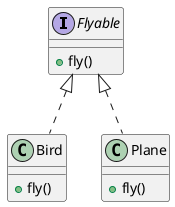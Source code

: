 @startuml
interface Flyable {
    + fly()
}

class Bird {
    + fly()
}

class Plane {
    + fly()
}

Flyable <|.. Bird
Flyable <|.. Plane
@enduml
